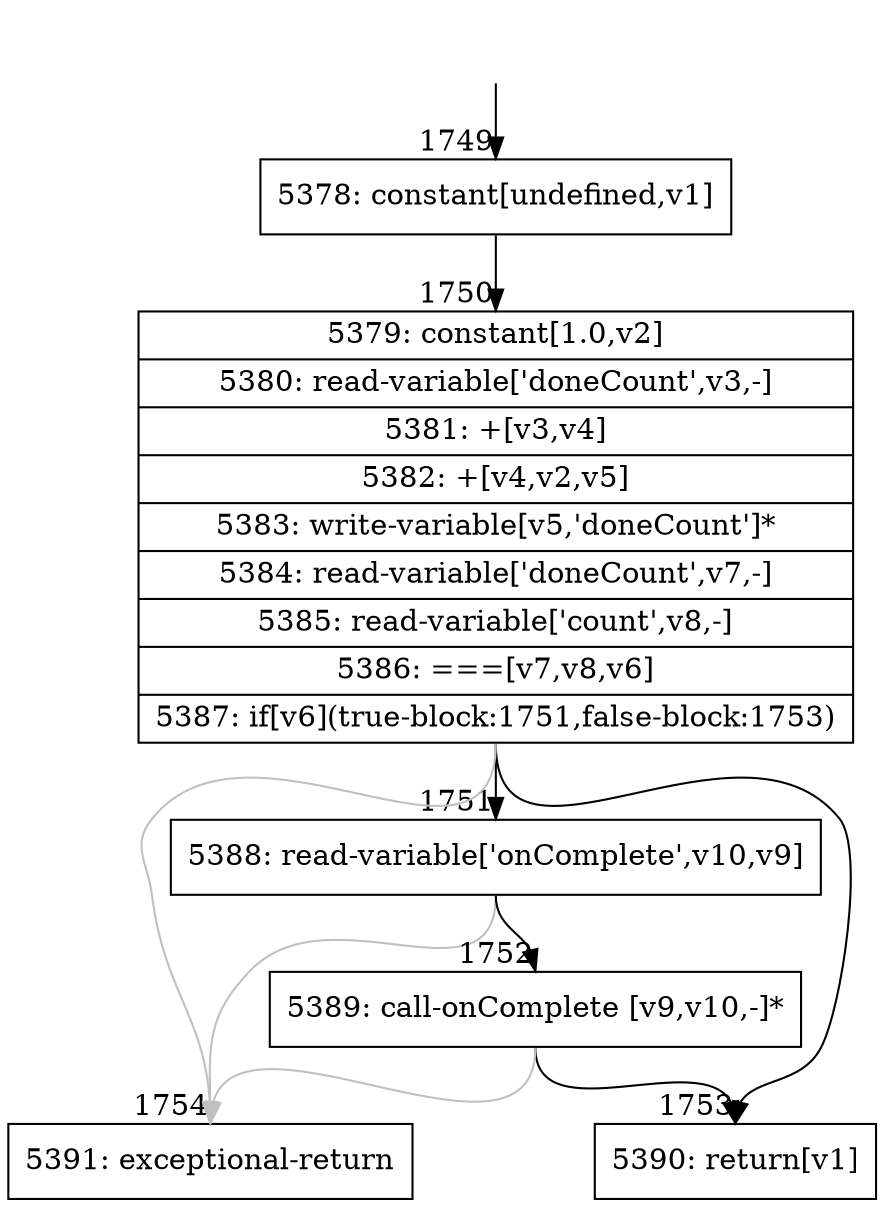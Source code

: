digraph {
rankdir="TD"
BB_entry161[shape=none,label=""];
BB_entry161 -> BB1749 [tailport=s, headport=n, headlabel="    1749"]
BB1749 [shape=record label="{5378: constant[undefined,v1]}" ] 
BB1749 -> BB1750 [tailport=s, headport=n, headlabel="      1750"]
BB1750 [shape=record label="{5379: constant[1.0,v2]|5380: read-variable['doneCount',v3,-]|5381: +[v3,v4]|5382: +[v4,v2,v5]|5383: write-variable[v5,'doneCount']*|5384: read-variable['doneCount',v7,-]|5385: read-variable['count',v8,-]|5386: ===[v7,v8,v6]|5387: if[v6](true-block:1751,false-block:1753)}" ] 
BB1750 -> BB1751 [tailport=s, headport=n, headlabel="      1751"]
BB1750 -> BB1753 [tailport=s, headport=n, headlabel="      1753"]
BB1750 -> BB1754 [tailport=s, headport=n, color=gray, headlabel="      1754"]
BB1751 [shape=record label="{5388: read-variable['onComplete',v10,v9]}" ] 
BB1751 -> BB1752 [tailport=s, headport=n, headlabel="      1752"]
BB1751 -> BB1754 [tailport=s, headport=n, color=gray]
BB1752 [shape=record label="{5389: call-onComplete [v9,v10,-]*}" ] 
BB1752 -> BB1753 [tailport=s, headport=n]
BB1752 -> BB1754 [tailport=s, headport=n, color=gray]
BB1753 [shape=record label="{5390: return[v1]}" ] 
BB1754 [shape=record label="{5391: exceptional-return}" ] 
//#$~ 2466
}
